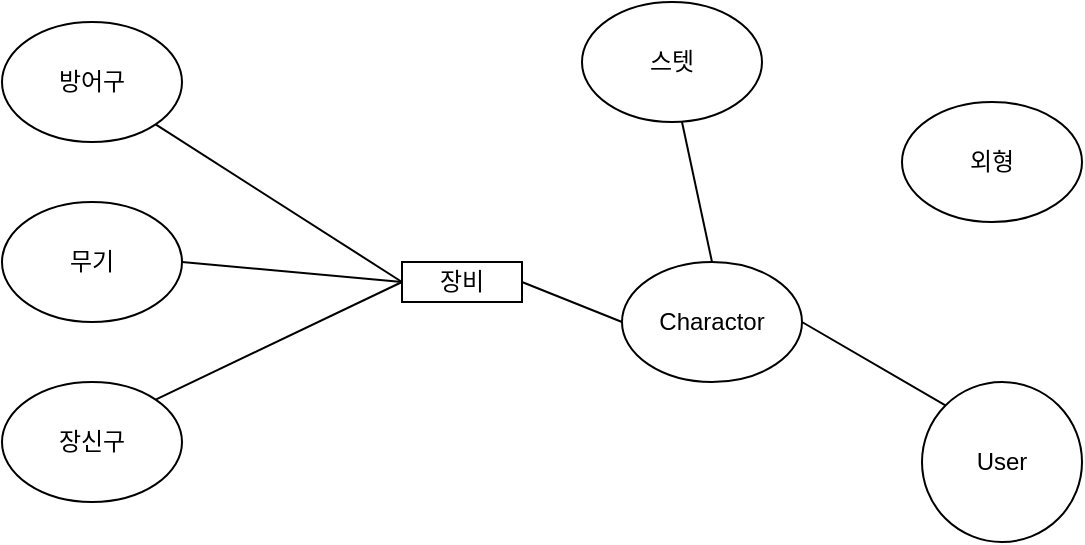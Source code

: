 <mxfile version="14.6.12" type="device"><diagram name="Page-1" id="ad52d381-51e7-2e0d-a935-2d0ddd2fd229"><mxGraphModel dx="868" dy="460" grid="1" gridSize="10" guides="1" tooltips="1" connect="1" arrows="1" fold="1" page="1" pageScale="1" pageWidth="1100" pageHeight="850" background="none" math="0" shadow="0"><root><mxCell id="0"/><mxCell id="1" parent="0"/><mxCell id="nO1-yQBpbDue8wcWVN6e-1" value="User" style="ellipse;whiteSpace=wrap;html=1;aspect=fixed;" vertex="1" parent="1"><mxGeometry x="620" y="330" width="80" height="80" as="geometry"/></mxCell><mxCell id="nO1-yQBpbDue8wcWVN6e-3" value="Charactor" style="ellipse;whiteSpace=wrap;html=1;" vertex="1" parent="1"><mxGeometry x="470" y="270" width="90" height="60" as="geometry"/></mxCell><mxCell id="nO1-yQBpbDue8wcWVN6e-4" value="" style="endArrow=none;html=1;exitX=0;exitY=0;exitDx=0;exitDy=0;entryX=1;entryY=0.5;entryDx=0;entryDy=0;" edge="1" parent="1" source="nO1-yQBpbDue8wcWVN6e-1" target="nO1-yQBpbDue8wcWVN6e-3"><mxGeometry width="50" height="50" relative="1" as="geometry"><mxPoint x="630" y="390" as="sourcePoint"/><mxPoint x="680" y="340" as="targetPoint"/></mxGeometry></mxCell><mxCell id="nO1-yQBpbDue8wcWVN6e-13" value="장비" style="rounded=0;whiteSpace=wrap;html=1;" vertex="1" parent="1"><mxGeometry x="360" y="270" width="60" height="20" as="geometry"/></mxCell><mxCell id="nO1-yQBpbDue8wcWVN6e-14" value="무기" style="ellipse;whiteSpace=wrap;html=1;" vertex="1" parent="1"><mxGeometry x="160" y="240" width="90" height="60" as="geometry"/></mxCell><mxCell id="nO1-yQBpbDue8wcWVN6e-15" value="방어구" style="ellipse;whiteSpace=wrap;html=1;" vertex="1" parent="1"><mxGeometry x="160" y="150" width="90" height="60" as="geometry"/></mxCell><mxCell id="nO1-yQBpbDue8wcWVN6e-16" value="장신구" style="ellipse;whiteSpace=wrap;html=1;" vertex="1" parent="1"><mxGeometry x="160" y="330" width="90" height="60" as="geometry"/></mxCell><mxCell id="nO1-yQBpbDue8wcWVN6e-17" value="" style="endArrow=none;html=1;exitX=1;exitY=0;exitDx=0;exitDy=0;" edge="1" parent="1" source="nO1-yQBpbDue8wcWVN6e-16"><mxGeometry width="50" height="50" relative="1" as="geometry"><mxPoint x="460" y="340" as="sourcePoint"/><mxPoint x="360" y="280" as="targetPoint"/></mxGeometry></mxCell><mxCell id="nO1-yQBpbDue8wcWVN6e-18" value="" style="endArrow=none;html=1;exitX=1;exitY=0.5;exitDx=0;exitDy=0;" edge="1" parent="1" source="nO1-yQBpbDue8wcWVN6e-14"><mxGeometry width="50" height="50" relative="1" as="geometry"><mxPoint x="261.98" y="362.98" as="sourcePoint"/><mxPoint x="360" y="280" as="targetPoint"/></mxGeometry></mxCell><mxCell id="nO1-yQBpbDue8wcWVN6e-19" value="" style="endArrow=none;html=1;exitX=1;exitY=1;exitDx=0;exitDy=0;entryX=0;entryY=0.5;entryDx=0;entryDy=0;" edge="1" parent="1" source="nO1-yQBpbDue8wcWVN6e-15" target="nO1-yQBpbDue8wcWVN6e-13"><mxGeometry width="50" height="50" relative="1" as="geometry"><mxPoint x="300" y="207.5" as="sourcePoint"/><mxPoint x="410" y="272.5" as="targetPoint"/></mxGeometry></mxCell><mxCell id="nO1-yQBpbDue8wcWVN6e-20" value="" style="endArrow=none;html=1;exitX=1;exitY=0.5;exitDx=0;exitDy=0;entryX=0;entryY=0.5;entryDx=0;entryDy=0;" edge="1" parent="1" source="nO1-yQBpbDue8wcWVN6e-13" target="nO1-yQBpbDue8wcWVN6e-3"><mxGeometry width="50" height="50" relative="1" as="geometry"><mxPoint x="350" y="330" as="sourcePoint"/><mxPoint x="460" y="395" as="targetPoint"/></mxGeometry></mxCell><mxCell id="nO1-yQBpbDue8wcWVN6e-21" value="" style="endArrow=none;html=1;exitX=0.5;exitY=1;exitDx=0;exitDy=0;entryX=0.5;entryY=0;entryDx=0;entryDy=0;" edge="1" parent="1" target="nO1-yQBpbDue8wcWVN6e-3"><mxGeometry width="50" height="50" relative="1" as="geometry"><mxPoint x="500" y="200" as="sourcePoint"/><mxPoint x="510" y="290" as="targetPoint"/></mxGeometry></mxCell><mxCell id="nO1-yQBpbDue8wcWVN6e-22" value="스텟" style="ellipse;whiteSpace=wrap;html=1;" vertex="1" parent="1"><mxGeometry x="450" y="140" width="90" height="60" as="geometry"/></mxCell><mxCell id="nO1-yQBpbDue8wcWVN6e-23" value="외형" style="ellipse;whiteSpace=wrap;html=1;" vertex="1" parent="1"><mxGeometry x="610" y="190" width="90" height="60" as="geometry"/></mxCell></root></mxGraphModel></diagram></mxfile>